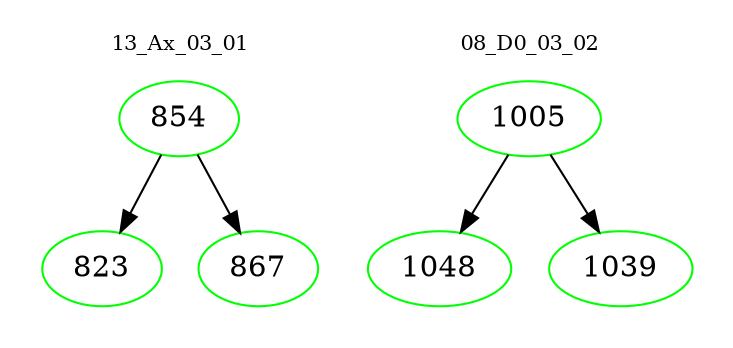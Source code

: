 digraph{
subgraph cluster_0 {
color = white
label = "13_Ax_03_01";
fontsize=10;
T0_854 [label="854", color="green"]
T0_854 -> T0_823 [color="black"]
T0_823 [label="823", color="green"]
T0_854 -> T0_867 [color="black"]
T0_867 [label="867", color="green"]
}
subgraph cluster_1 {
color = white
label = "08_D0_03_02";
fontsize=10;
T1_1005 [label="1005", color="green"]
T1_1005 -> T1_1048 [color="black"]
T1_1048 [label="1048", color="green"]
T1_1005 -> T1_1039 [color="black"]
T1_1039 [label="1039", color="green"]
}
}
